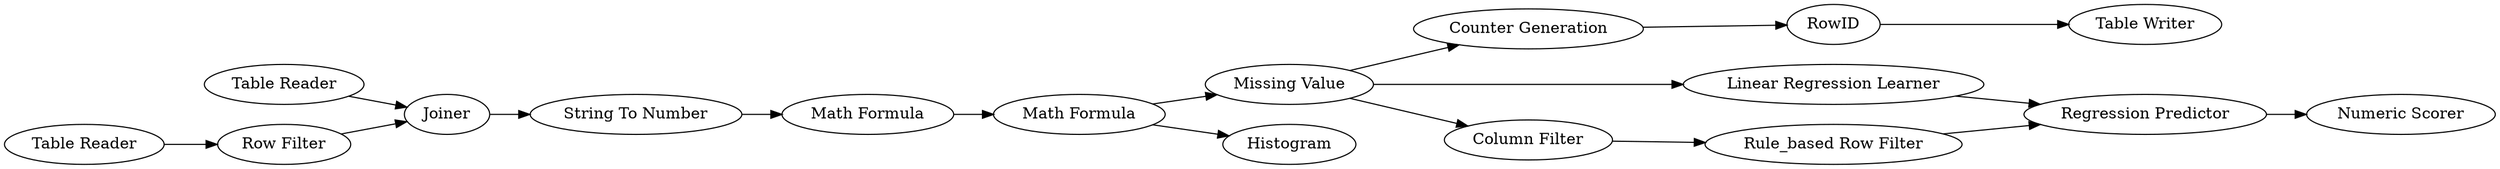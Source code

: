 digraph {
	12 -> 10
	20 -> 21
	4 -> 5
	11 -> 19
	15 -> 4
	7 -> 11
	11 -> 8
	3 -> 4
	19 -> 20
	11 -> 17
	16 -> 3
	5 -> 6
	17 -> 18
	8 -> 12
	18 -> 12
	6 -> 7
	7 -> 9
	5 [label="String To Number"]
	16 [label="Table Reader"]
	20 [label=RowID]
	7 [label="Math Formula"]
	9 [label=Histogram]
	11 [label="Missing Value"]
	4 [label=Joiner]
	18 [label="Rule_based Row Filter"]
	21 [label="Table Writer"]
	10 [label="Numeric Scorer"]
	6 [label="Math Formula"]
	8 [label="Linear Regression Learner"]
	15 [label="Table Reader"]
	17 [label="Column Filter"]
	3 [label="Row Filter"]
	12 [label="Regression Predictor"]
	19 [label="Counter Generation"]
	rankdir=LR
}
